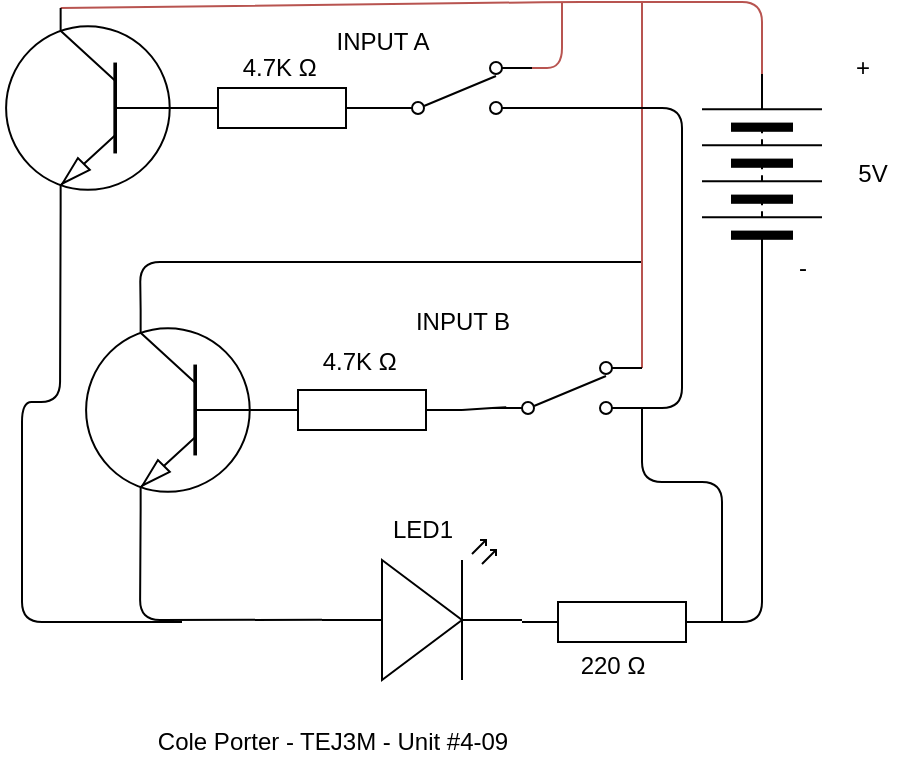 <mxfile>
    <diagram id="KjrErTVRP9iZeqJHBAPl" name="Page-1">
        <mxGraphModel dx="1074" dy="709" grid="1" gridSize="10" guides="1" tooltips="1" connect="1" arrows="1" fold="1" page="1" pageScale="1" pageWidth="850" pageHeight="1100" math="0" shadow="0">
            <root>
                <mxCell id="0"/>
                <mxCell id="1" parent="0"/>
                <mxCell id="62" style="edgeStyle=none;html=1;exitX=1;exitY=0.5;exitDx=0;exitDy=0;endArrow=none;endFill=0;fillColor=#f8cecc;strokeColor=#b85450;entryX=0.7;entryY=0;entryDx=0;entryDy=0;entryPerimeter=0;" parent="1" source="2" target="25" edge="1">
                    <mxGeometry relative="1" as="geometry">
                        <mxPoint x="210" y="170" as="targetPoint"/>
                        <Array as="points">
                            <mxPoint x="560" y="170"/>
                            <mxPoint x="510" y="170"/>
                            <mxPoint x="460" y="170"/>
                        </Array>
                    </mxGeometry>
                </mxCell>
                <mxCell id="2" value="" style="pointerEvents=1;verticalLabelPosition=bottom;shadow=0;dashed=0;align=center;html=1;verticalAlign=top;shape=mxgraph.electrical.miscellaneous.batteryStack;flipH=0;flipV=0;rotation=-90;" parent="1" vertex="1">
                    <mxGeometry x="510" y="226" width="100" height="60" as="geometry"/>
                </mxCell>
                <mxCell id="74" style="edgeStyle=none;html=1;exitX=0;exitY=0.57;exitDx=0;exitDy=0;exitPerimeter=0;entryX=0.7;entryY=1;entryDx=0;entryDy=0;entryPerimeter=0;endArrow=none;endFill=0;" parent="1" source="4" target="61" edge="1">
                    <mxGeometry relative="1" as="geometry">
                        <Array as="points">
                            <mxPoint x="249" y="479"/>
                        </Array>
                    </mxGeometry>
                </mxCell>
                <mxCell id="4" value="" style="verticalLabelPosition=bottom;shadow=0;dashed=0;align=center;html=1;verticalAlign=top;shape=mxgraph.electrical.opto_electronics.led_2;pointerEvents=1;direction=south;rotation=-90;" parent="1" vertex="1">
                    <mxGeometry x="355" y="424" width="70" height="100" as="geometry"/>
                </mxCell>
                <mxCell id="63" style="edgeStyle=none;html=1;exitX=1;exitY=0.115;exitDx=0;exitDy=0;exitPerimeter=0;endArrow=none;endFill=0;fillColor=#f8cecc;strokeColor=#b85450;" parent="1" source="5" edge="1">
                    <mxGeometry relative="1" as="geometry">
                        <mxPoint x="460" y="170" as="targetPoint"/>
                        <Array as="points">
                            <mxPoint x="460" y="203"/>
                        </Array>
                    </mxGeometry>
                </mxCell>
                <mxCell id="5" value="" style="pointerEvents=1;verticalLabelPosition=bottom;shadow=0;dashed=0;align=center;html=1;verticalAlign=top;shape=mxgraph.electrical.electro-mechanical.2-way_switch;rotation=-180;flipH=1;flipV=1;" parent="1" vertex="1">
                    <mxGeometry x="370" y="200" width="75" height="26" as="geometry"/>
                </mxCell>
                <mxCell id="17" value="+" style="text;html=1;align=center;verticalAlign=middle;resizable=0;points=[];autosize=1;strokeColor=none;fillColor=none;" parent="1" vertex="1">
                    <mxGeometry x="600" y="193" width="20" height="20" as="geometry"/>
                </mxCell>
                <mxCell id="18" value="-" style="text;html=1;align=center;verticalAlign=middle;resizable=0;points=[];autosize=1;strokeColor=none;fillColor=none;" parent="1" vertex="1">
                    <mxGeometry x="570" y="293" width="20" height="20" as="geometry"/>
                </mxCell>
                <mxCell id="22" value="LED1&lt;br&gt;" style="text;html=1;align=center;verticalAlign=middle;resizable=0;points=[];autosize=1;strokeColor=none;fillColor=none;" parent="1" vertex="1">
                    <mxGeometry x="365" y="424" width="50" height="20" as="geometry"/>
                </mxCell>
                <mxCell id="23" value="5V" style="text;html=1;align=center;verticalAlign=middle;resizable=0;points=[];autosize=1;strokeColor=none;fillColor=none;" parent="1" vertex="1">
                    <mxGeometry x="600" y="246" width="30" height="20" as="geometry"/>
                </mxCell>
                <mxCell id="24" value="Cole Porter - TEJ3M - Unit #4-09" style="text;html=1;align=center;verticalAlign=middle;resizable=0;points=[];autosize=1;strokeColor=none;fillColor=none;" parent="1" vertex="1">
                    <mxGeometry x="250" y="530" width="190" height="20" as="geometry"/>
                </mxCell>
                <mxCell id="75" style="edgeStyle=none;html=1;exitX=0.7;exitY=1;exitDx=0;exitDy=0;exitPerimeter=0;endArrow=none;endFill=0;" parent="1" source="25" edge="1">
                    <mxGeometry relative="1" as="geometry">
                        <mxPoint x="270" y="480" as="targetPoint"/>
                        <Array as="points">
                            <mxPoint x="209" y="370"/>
                            <mxPoint x="190" y="370"/>
                            <mxPoint x="190" y="480"/>
                        </Array>
                    </mxGeometry>
                </mxCell>
                <mxCell id="25" value="" style="verticalLabelPosition=bottom;shadow=0;dashed=0;align=center;html=1;verticalAlign=top;shape=mxgraph.electrical.transistors.npn_transistor_1;flipH=1;" parent="1" vertex="1">
                    <mxGeometry x="180" y="173" width="95" height="100" as="geometry"/>
                </mxCell>
                <mxCell id="28" value="" style="pointerEvents=1;verticalLabelPosition=bottom;shadow=0;dashed=0;align=center;html=1;verticalAlign=top;shape=mxgraph.electrical.resistors.resistor_1;" parent="1" vertex="1">
                    <mxGeometry x="270" y="213" width="100" height="20" as="geometry"/>
                </mxCell>
                <mxCell id="30" value="4.7K&amp;nbsp;Ω&amp;nbsp;" style="text;html=1;align=center;verticalAlign=middle;resizable=0;points=[];autosize=1;strokeColor=none;fillColor=none;" parent="1" vertex="1">
                    <mxGeometry x="330" y="340" width="60" height="20" as="geometry"/>
                </mxCell>
                <mxCell id="40" value="INPUT A" style="text;html=1;align=center;verticalAlign=middle;resizable=0;points=[];autosize=1;strokeColor=none;fillColor=none;" parent="1" vertex="1">
                    <mxGeometry x="340" y="180" width="60" height="20" as="geometry"/>
                </mxCell>
                <mxCell id="66" style="edgeStyle=none;html=1;exitX=1;exitY=0.5;exitDx=0;exitDy=0;exitPerimeter=0;entryX=0;entryY=0.885;entryDx=0;entryDy=0;entryPerimeter=0;endArrow=none;endFill=0;" parent="1" source="47" target="64" edge="1">
                    <mxGeometry relative="1" as="geometry"/>
                </mxCell>
                <mxCell id="47" value="" style="pointerEvents=1;verticalLabelPosition=bottom;shadow=0;dashed=0;align=center;html=1;verticalAlign=top;shape=mxgraph.electrical.resistors.resistor_1;direction=south;rotation=-90;" parent="1" vertex="1">
                    <mxGeometry x="350" y="324" width="20" height="100" as="geometry"/>
                </mxCell>
                <mxCell id="49" value="220&amp;nbsp;&lt;span&gt;Ω&lt;br&gt;&lt;br&gt;&lt;/span&gt;" style="text;html=1;align=center;verticalAlign=middle;resizable=0;points=[];autosize=1;strokeColor=none;fillColor=none;" parent="1" vertex="1">
                    <mxGeometry x="460" y="494" width="50" height="30" as="geometry"/>
                </mxCell>
                <mxCell id="76" style="edgeStyle=none;html=1;exitX=0.7;exitY=0;exitDx=0;exitDy=0;exitPerimeter=0;endArrow=none;endFill=0;" parent="1" source="61" edge="1">
                    <mxGeometry relative="1" as="geometry">
                        <mxPoint x="500" y="300" as="targetPoint"/>
                        <Array as="points">
                            <mxPoint x="249" y="300"/>
                        </Array>
                    </mxGeometry>
                </mxCell>
                <mxCell id="61" value="" style="verticalLabelPosition=bottom;shadow=0;dashed=0;align=center;html=1;verticalAlign=top;shape=mxgraph.electrical.transistors.npn_transistor_1;flipH=1;" parent="1" vertex="1">
                    <mxGeometry x="220" y="324" width="95" height="100" as="geometry"/>
                </mxCell>
                <mxCell id="71" style="edgeStyle=none;html=1;exitX=1;exitY=0.115;exitDx=0;exitDy=0;exitPerimeter=0;endArrow=none;endFill=0;fillColor=#f8cecc;strokeColor=#b85450;" parent="1" source="64" edge="1">
                    <mxGeometry relative="1" as="geometry">
                        <mxPoint x="500" y="170" as="targetPoint"/>
                    </mxGeometry>
                </mxCell>
                <mxCell id="72" style="edgeStyle=none;html=1;exitX=1;exitY=0.885;exitDx=0;exitDy=0;exitPerimeter=0;entryX=1;entryY=0.885;entryDx=0;entryDy=0;entryPerimeter=0;endArrow=none;endFill=0;" parent="1" source="64" target="5" edge="1">
                    <mxGeometry relative="1" as="geometry">
                        <Array as="points">
                            <mxPoint x="520" y="373"/>
                            <mxPoint x="520" y="223"/>
                        </Array>
                    </mxGeometry>
                </mxCell>
                <mxCell id="73" style="edgeStyle=none;html=1;exitX=1;exitY=0.885;exitDx=0;exitDy=0;exitPerimeter=0;entryX=1;entryY=0.5;entryDx=0;entryDy=0;entryPerimeter=0;endArrow=none;endFill=0;" parent="1" source="64" target="69" edge="1">
                    <mxGeometry relative="1" as="geometry">
                        <Array as="points">
                            <mxPoint x="500" y="410"/>
                            <mxPoint x="540" y="410"/>
                        </Array>
                    </mxGeometry>
                </mxCell>
                <mxCell id="64" value="" style="pointerEvents=1;verticalLabelPosition=bottom;shadow=0;dashed=0;align=center;html=1;verticalAlign=top;shape=mxgraph.electrical.electro-mechanical.2-way_switch;rotation=-180;flipH=1;flipV=1;" parent="1" vertex="1">
                    <mxGeometry x="425" y="350" width="75" height="26" as="geometry"/>
                </mxCell>
                <mxCell id="65" style="edgeStyle=none;html=1;exitX=0;exitY=0.885;exitDx=0;exitDy=0;exitPerimeter=0;entryX=0.095;entryY=0.869;entryDx=0;entryDy=0;entryPerimeter=0;endArrow=none;endFill=0;" parent="1" source="64" target="64" edge="1">
                    <mxGeometry relative="1" as="geometry"/>
                </mxCell>
                <mxCell id="67" value="INPUT B" style="text;html=1;align=center;verticalAlign=middle;resizable=0;points=[];autosize=1;strokeColor=none;fillColor=none;" parent="1" vertex="1">
                    <mxGeometry x="380" y="320" width="60" height="20" as="geometry"/>
                </mxCell>
                <mxCell id="68" value="4.7K&amp;nbsp;Ω&amp;nbsp;" style="text;html=1;align=center;verticalAlign=middle;resizable=0;points=[];autosize=1;strokeColor=none;fillColor=none;" parent="1" vertex="1">
                    <mxGeometry x="290" y="193" width="60" height="20" as="geometry"/>
                </mxCell>
                <mxCell id="70" style="edgeStyle=none;html=1;exitX=1;exitY=0.5;exitDx=0;exitDy=0;exitPerimeter=0;entryX=0;entryY=0.5;entryDx=0;entryDy=0;endArrow=none;endFill=0;" parent="1" source="69" target="2" edge="1">
                    <mxGeometry relative="1" as="geometry">
                        <Array as="points">
                            <mxPoint x="560" y="480"/>
                        </Array>
                    </mxGeometry>
                </mxCell>
                <mxCell id="69" value="" style="pointerEvents=1;verticalLabelPosition=bottom;shadow=0;dashed=0;align=center;html=1;verticalAlign=top;shape=mxgraph.electrical.resistors.resistor_1;direction=south;rotation=-90;" parent="1" vertex="1">
                    <mxGeometry x="480" y="430" width="20" height="100" as="geometry"/>
                </mxCell>
            </root>
        </mxGraphModel>
    </diagram>
</mxfile>